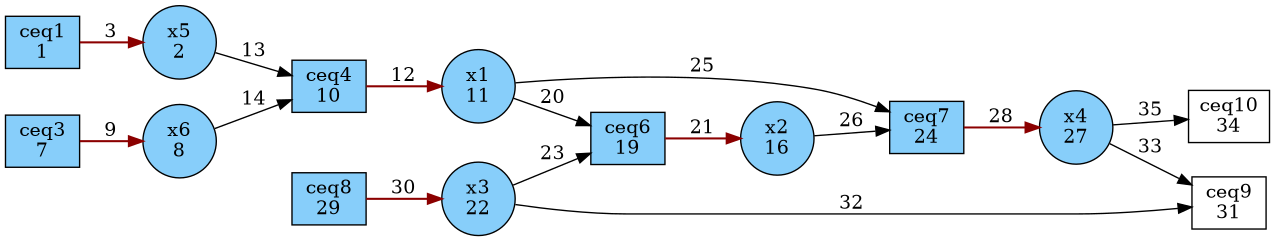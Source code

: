 digraph G {
rankdir = LR;
size ="8.5"
node [shape = box, fillcolor = lightskyblue, style = filled, label="ceq1
1"]; ceq1;
node [shape = box, fillcolor = lightskyblue, style = filled, label="ceq3
7"]; ceq3;
node [shape = box, fillcolor = lightskyblue, style = filled, label="ceq4
10"]; ceq4;
node [shape = box, fillcolor = lightskyblue, style = filled, label="ceq6
19"]; ceq6;
node [shape = box, fillcolor = lightskyblue, style = filled, label="ceq7
24"]; ceq7;
node [shape = box, fillcolor = lightskyblue, style = filled, label="ceq8
29"]; ceq8;
node [shape = box, fillcolor = white, style = filled, label="ceq9
31"]; ceq9;
node [shape = box, fillcolor = white, style = filled, label="ceq10
34"]; ceq10;
node [shape = circle, fillcolor = lightskyblue, style = filled, label="x5
2"]; x5;
node [shape = circle, fillcolor = lightskyblue, style = filled, label="x6
8"]; x6;
node [shape = circle, fillcolor = lightskyblue, style = filled, label="x1
11"]; x1;
node [shape = circle, fillcolor = lightskyblue, style = filled, label="x2
16"]; x2;
node [shape = circle, fillcolor = lightskyblue, style = filled, label="x3
22"]; x3;
node [shape = circle, fillcolor = lightskyblue, style = filled, label="x4
27"]; x4;
ceq1 -> x5 [penwidth = 1.5, label = "3", color = red4 ];
ceq3 -> x6 [penwidth = 1.5, label = "9", color = red4 ];
ceq4 -> x1 [penwidth = 1.5, label = "12", color = red4 ];
x5 -> ceq4 [penwidth = 1, label = "13"];
x6 -> ceq4 [penwidth = 1, label = "14"];
x1 -> ceq6 [penwidth = 1, label = "20"];
ceq6 -> x2 [penwidth = 1.5, label = "21", color = red4 ];
x3 -> ceq6 [penwidth = 1, label = "23"];
x1 -> ceq7 [penwidth = 1, label = "25"];
x2 -> ceq7 [penwidth = 1, label = "26"];
ceq7 -> x4 [penwidth = 1.5, label = "28", color = red4 ];
ceq8 -> x3 [penwidth = 1.5, label = "30", color = red4 ];
x3 -> ceq9 [penwidth = 1, label = "32"];
x4 -> ceq9 [penwidth = 1, label = "33"];
x4 -> ceq10 [penwidth = 1, label = "35"];
}
